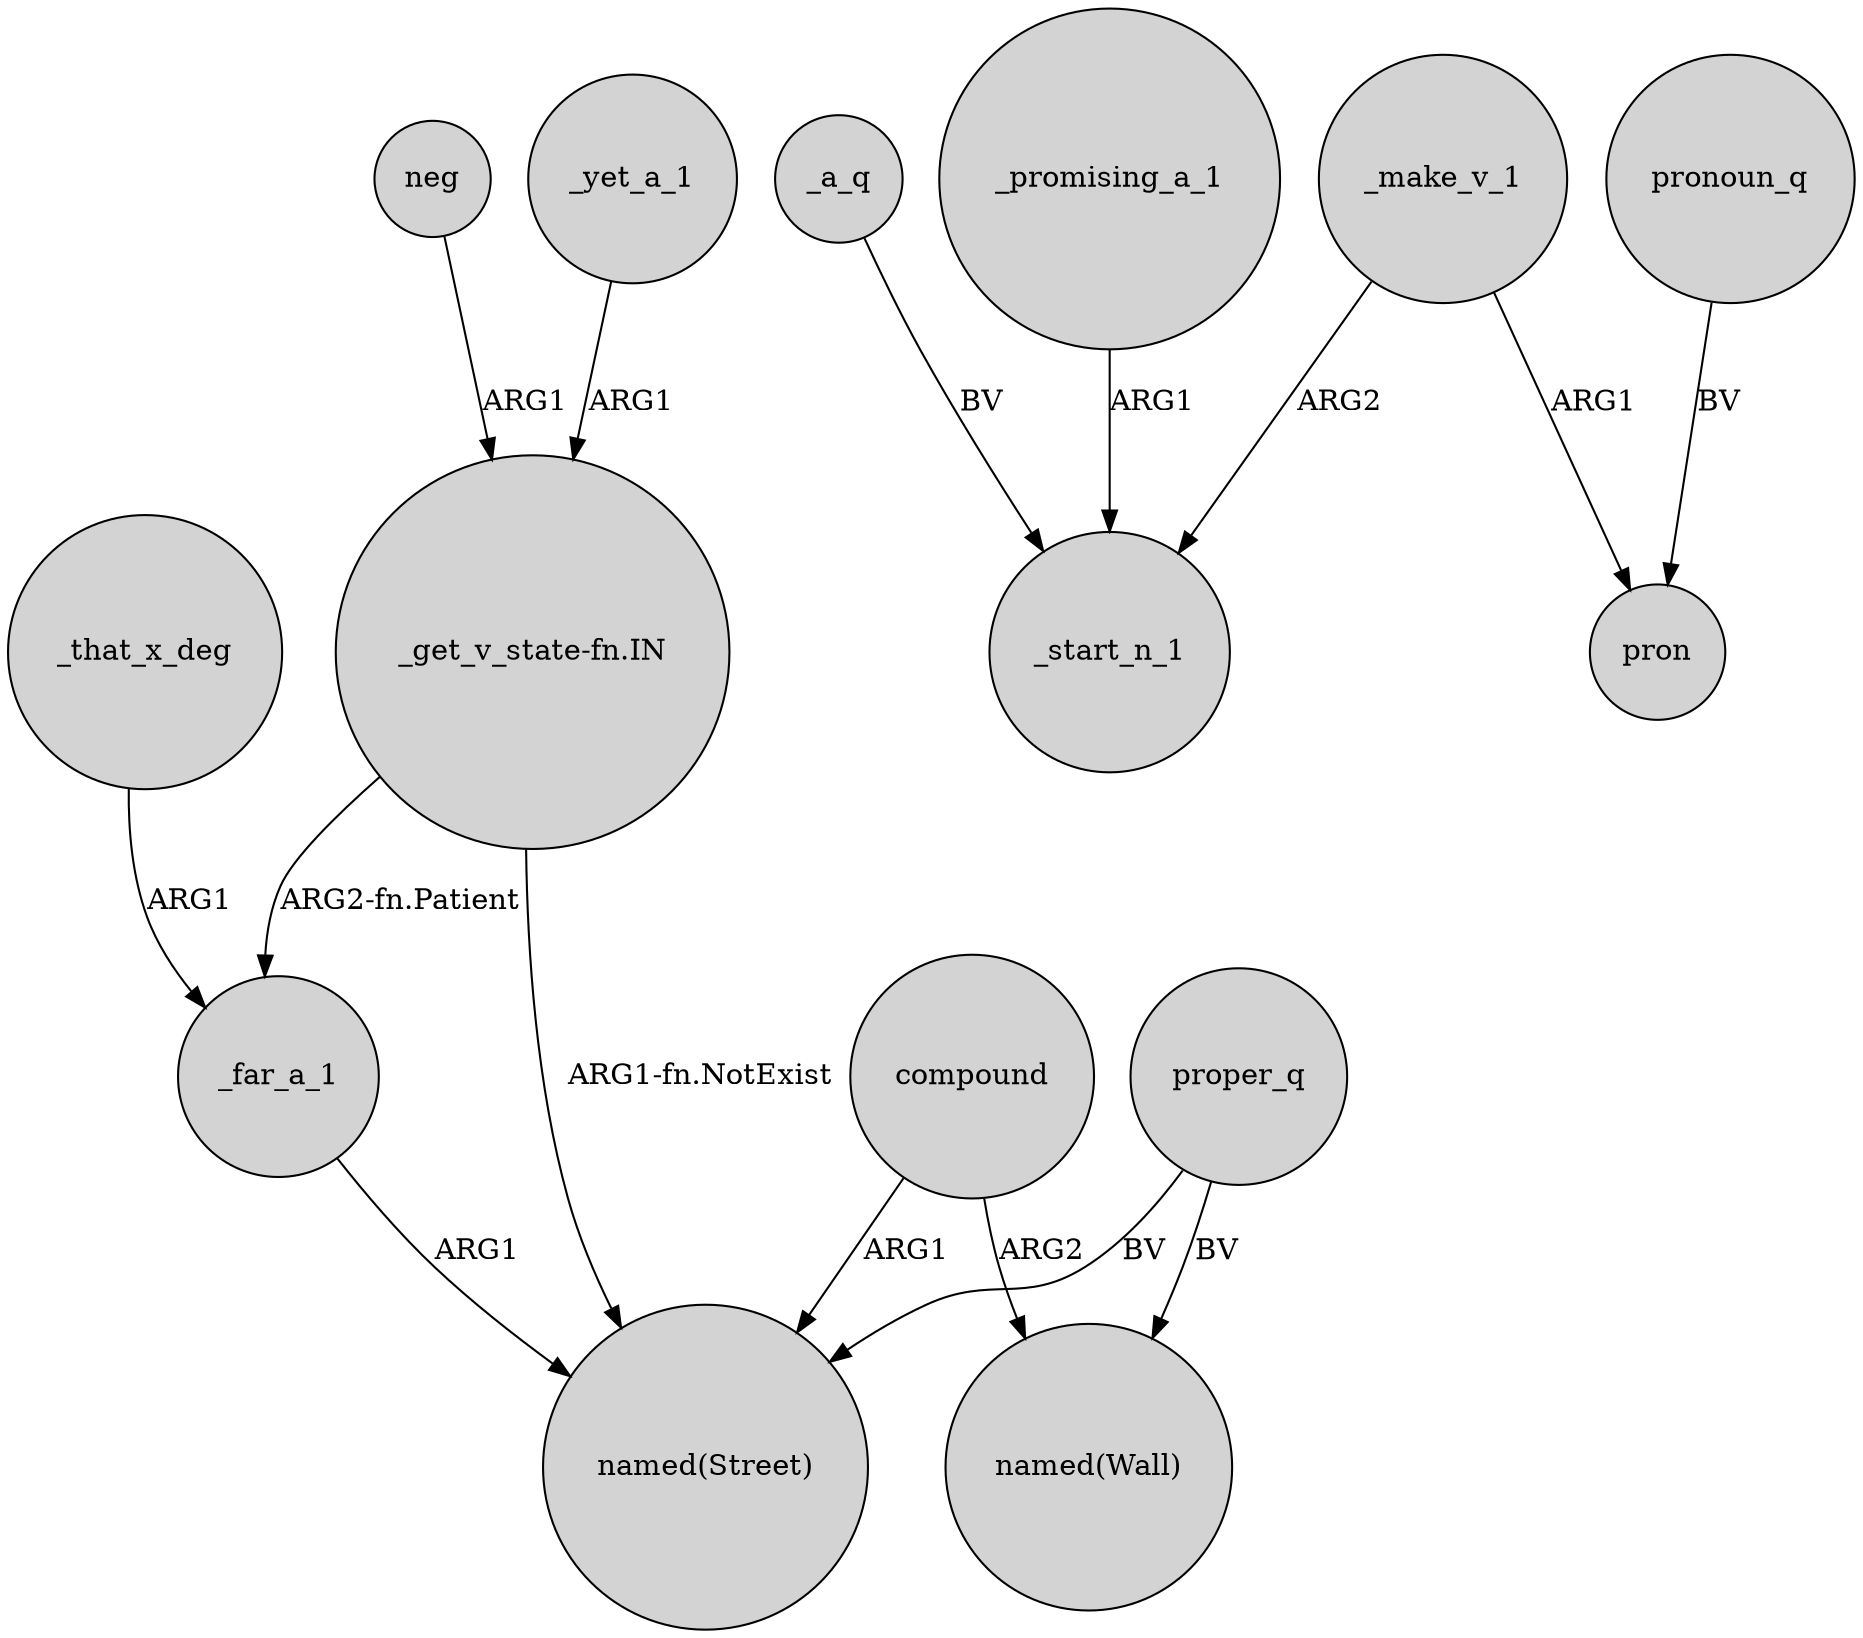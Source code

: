digraph {
	node [shape=circle style=filled]
	_far_a_1 -> "named(Street)" [label=ARG1]
	_make_v_1 -> _start_n_1 [label=ARG2]
	compound -> "named(Wall)" [label=ARG2]
	neg -> "_get_v_state-fn.IN" [label=ARG1]
	_that_x_deg -> _far_a_1 [label=ARG1]
	"_get_v_state-fn.IN" -> "named(Street)" [label="ARG1-fn.NotExist"]
	_a_q -> _start_n_1 [label=BV]
	_make_v_1 -> pron [label=ARG1]
	_yet_a_1 -> "_get_v_state-fn.IN" [label=ARG1]
	compound -> "named(Street)" [label=ARG1]
	proper_q -> "named(Wall)" [label=BV]
	"_get_v_state-fn.IN" -> _far_a_1 [label="ARG2-fn.Patient"]
	_promising_a_1 -> _start_n_1 [label=ARG1]
	proper_q -> "named(Street)" [label=BV]
	pronoun_q -> pron [label=BV]
}
